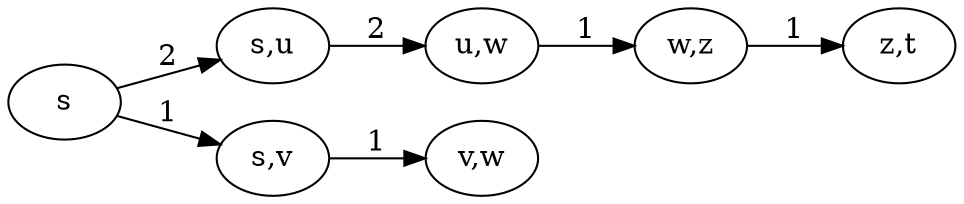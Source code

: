 digraph G {
	rankdir = LR
	{rank=same; <v,w> <u,w>}
	{rank=same; <s,u> <s,v>}
	s -> <s,u> [label=2];
	s -> <s,v> [label=1];
	<s,u> -> <u,w> [label=2];
	<s,v> -> <v,w> [label=1];
	<u,w> -> <w,z> [label=1];
	<w,z> -> <z,t> [label=1];

}
